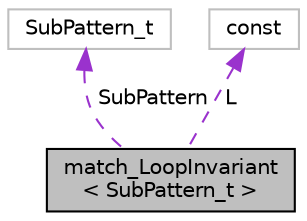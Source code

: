 digraph "match_LoopInvariant&lt; SubPattern_t &gt;"
{
 // LATEX_PDF_SIZE
  bgcolor="transparent";
  edge [fontname="Helvetica",fontsize="10",labelfontname="Helvetica",labelfontsize="10"];
  node [fontname="Helvetica",fontsize="10",shape=record];
  Node1 [label="match_LoopInvariant\l\< SubPattern_t \>",height=0.2,width=0.4,color="black", fillcolor="grey75", style="filled", fontcolor="black",tooltip="Match loop-invariant value."];
  Node2 -> Node1 [dir="back",color="darkorchid3",fontsize="10",style="dashed",label=" SubPattern" ,fontname="Helvetica"];
  Node2 [label="SubPattern_t",height=0.2,width=0.4,color="grey75",tooltip=" "];
  Node3 -> Node1 [dir="back",color="darkorchid3",fontsize="10",style="dashed",label=" L" ,fontname="Helvetica"];
  Node3 [label="const",height=0.2,width=0.4,color="grey75",tooltip=" "];
}
